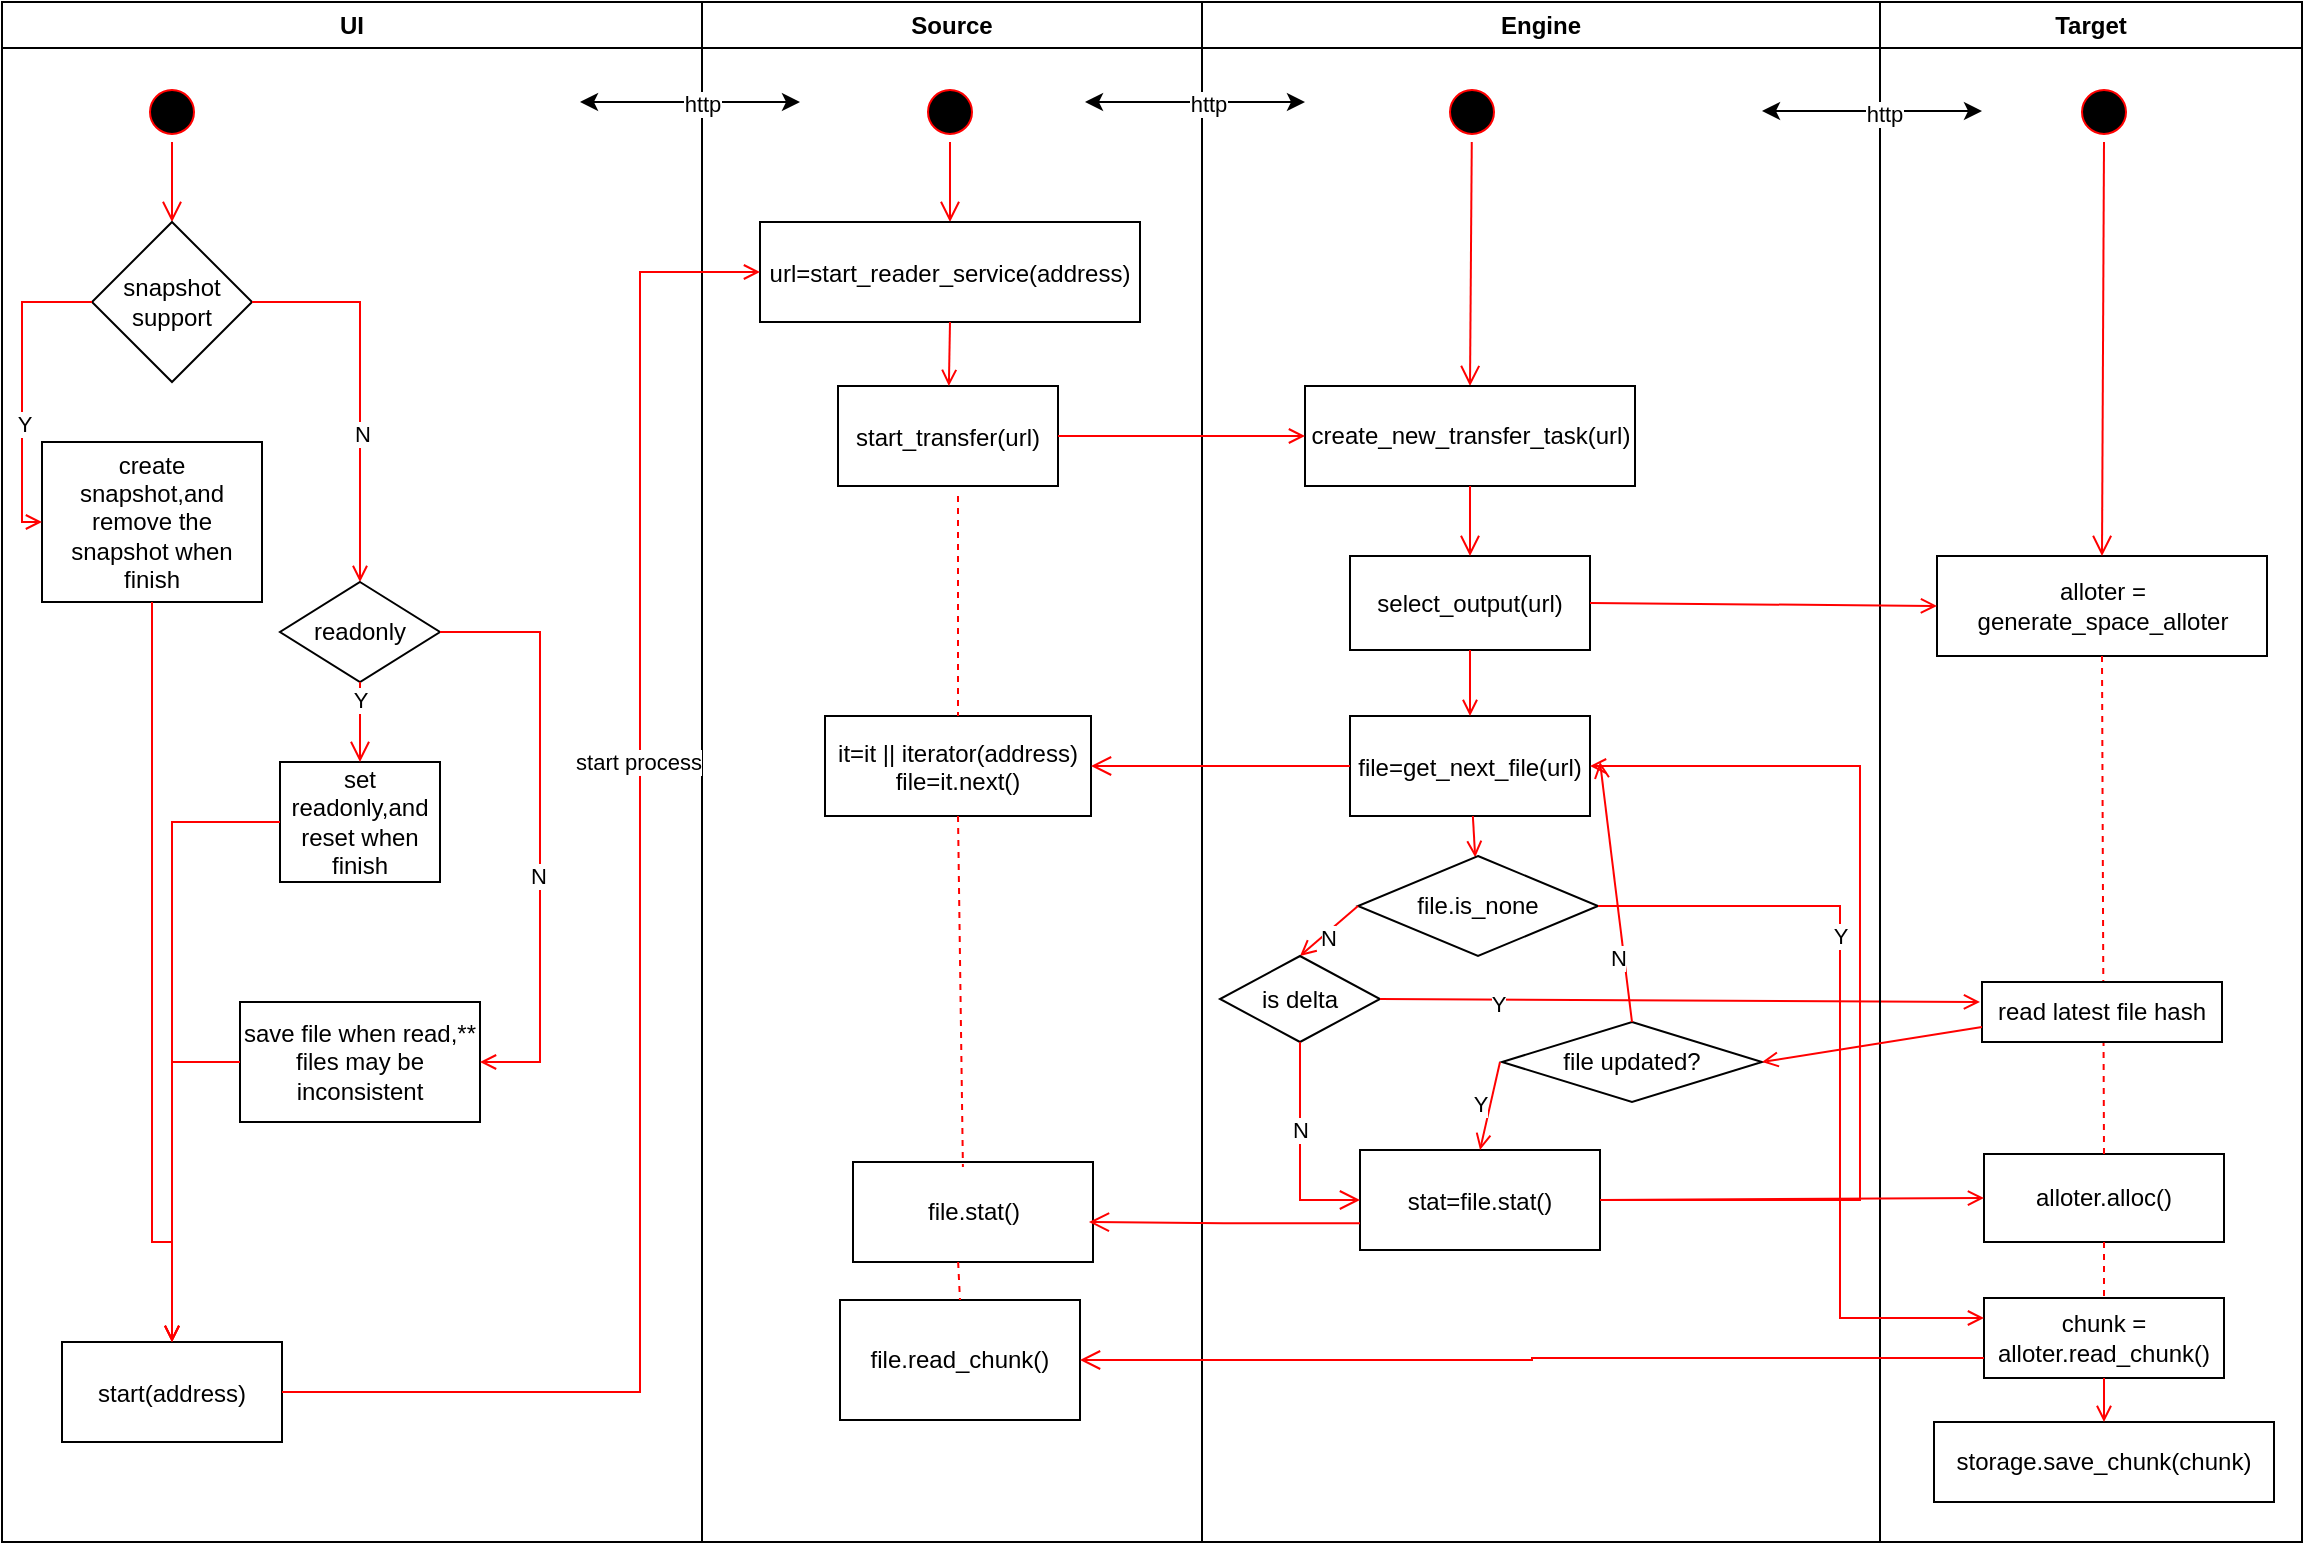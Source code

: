 <mxfile version="24.1.0" type="device">
  <diagram name="Page-1" id="e7e014a7-5840-1c2e-5031-d8a46d1fe8dd">
    <mxGraphModel dx="2074" dy="1204" grid="1" gridSize="10" guides="1" tooltips="1" connect="1" arrows="1" fold="1" page="1" pageScale="1" pageWidth="1169" pageHeight="826" background="none" math="0" shadow="0">
      <root>
        <mxCell id="0" />
        <mxCell id="1" parent="0" />
        <mxCell id="2" value="UI" style="swimlane;whiteSpace=wrap" parent="1" vertex="1">
          <mxGeometry x="11" y="120" width="350" height="770" as="geometry" />
        </mxCell>
        <mxCell id="5" value="" style="ellipse;shape=startState;fillColor=#000000;strokeColor=#ff0000;" parent="2" vertex="1">
          <mxGeometry x="70" y="40" width="30" height="30" as="geometry" />
        </mxCell>
        <mxCell id="6" value="" style="edgeStyle=elbowEdgeStyle;elbow=horizontal;verticalAlign=bottom;endArrow=open;endSize=8;strokeColor=#FF0000;endFill=1;rounded=0;entryX=0.5;entryY=0;entryDx=0;entryDy=0;" parent="2" source="5" target="5YRIYOnIGHO2y424pPSx-42" edge="1">
          <mxGeometry x="100" y="40" as="geometry">
            <mxPoint x="85" y="160" as="targetPoint" />
          </mxGeometry>
        </mxCell>
        <mxCell id="7" value="start(address)" style="" parent="2" vertex="1">
          <mxGeometry x="30" y="670" width="110" height="50" as="geometry" />
        </mxCell>
        <mxCell id="5YRIYOnIGHO2y424pPSx-42" value="snapshot support" style="rhombus;whiteSpace=wrap;html=1;" parent="2" vertex="1">
          <mxGeometry x="45" y="110" width="80" height="80" as="geometry" />
        </mxCell>
        <mxCell id="5YRIYOnIGHO2y424pPSx-43" value="create snapshot,and remove the snapshot when finish" style="rounded=0;whiteSpace=wrap;html=1;" parent="2" vertex="1">
          <mxGeometry x="20" y="220" width="110" height="80" as="geometry" />
        </mxCell>
        <mxCell id="5YRIYOnIGHO2y424pPSx-44" value="" style="edgeStyle=elbowEdgeStyle;elbow=horizontal;strokeColor=#FF0000;endArrow=open;endFill=1;rounded=0;entryX=0;entryY=0.5;entryDx=0;entryDy=0;exitX=0;exitY=0.5;exitDx=0;exitDy=0;" parent="2" source="5YRIYOnIGHO2y424pPSx-42" target="5YRIYOnIGHO2y424pPSx-43" edge="1">
          <mxGeometry width="100" height="100" relative="1" as="geometry">
            <mxPoint x="40" y="150" as="sourcePoint" />
            <mxPoint x="20" y="260" as="targetPoint" />
            <Array as="points">
              <mxPoint x="10" y="210" />
            </Array>
          </mxGeometry>
        </mxCell>
        <mxCell id="5YRIYOnIGHO2y424pPSx-45" value="Y" style="edgeLabel;html=1;align=center;verticalAlign=middle;resizable=0;points=[];" parent="5YRIYOnIGHO2y424pPSx-44" vertex="1" connectable="0">
          <mxGeometry x="0.236" y="1" relative="1" as="geometry">
            <mxPoint as="offset" />
          </mxGeometry>
        </mxCell>
        <mxCell id="5YRIYOnIGHO2y424pPSx-47" value="" style="edgeStyle=orthogonalEdgeStyle;elbow=horizontal;strokeColor=#FF0000;endArrow=open;endFill=1;rounded=0;exitX=1;exitY=0.5;exitDx=0;exitDy=0;entryX=0.5;entryY=0;entryDx=0;entryDy=0;" parent="2" source="5YRIYOnIGHO2y424pPSx-42" target="5YRIYOnIGHO2y424pPSx-49" edge="1">
          <mxGeometry width="100" height="100" relative="1" as="geometry">
            <mxPoint x="155" y="210" as="sourcePoint" />
            <mxPoint x="116.25" y="300" as="targetPoint" />
          </mxGeometry>
        </mxCell>
        <mxCell id="5YRIYOnIGHO2y424pPSx-48" value="N" style="edgeLabel;html=1;align=center;verticalAlign=middle;resizable=0;points=[];" parent="5YRIYOnIGHO2y424pPSx-47" vertex="1" connectable="0">
          <mxGeometry x="0.236" y="1" relative="1" as="geometry">
            <mxPoint as="offset" />
          </mxGeometry>
        </mxCell>
        <mxCell id="5YRIYOnIGHO2y424pPSx-49" value="readonly" style="rhombus;whiteSpace=wrap;html=1;" parent="2" vertex="1">
          <mxGeometry x="139" y="290" width="80" height="50" as="geometry" />
        </mxCell>
        <mxCell id="5YRIYOnIGHO2y424pPSx-50" value="set readonly,and reset when finish" style="rounded=0;whiteSpace=wrap;html=1;" parent="2" vertex="1">
          <mxGeometry x="139" y="380" width="80" height="60" as="geometry" />
        </mxCell>
        <mxCell id="5YRIYOnIGHO2y424pPSx-51" value="" style="edgeStyle=elbowEdgeStyle;elbow=horizontal;verticalAlign=bottom;endArrow=open;endSize=8;strokeColor=#FF0000;endFill=1;rounded=0" parent="2" edge="1">
          <mxGeometry x="30" y="-100" as="geometry">
            <mxPoint x="179" y="380" as="targetPoint" />
            <mxPoint x="179" y="340" as="sourcePoint" />
          </mxGeometry>
        </mxCell>
        <mxCell id="5YRIYOnIGHO2y424pPSx-52" value="Y" style="edgeLabel;html=1;align=center;verticalAlign=middle;resizable=0;points=[];" parent="5YRIYOnIGHO2y424pPSx-51" vertex="1" connectable="0">
          <mxGeometry relative="1" as="geometry">
            <mxPoint y="-11" as="offset" />
          </mxGeometry>
        </mxCell>
        <mxCell id="5YRIYOnIGHO2y424pPSx-56" value="" style="edgeStyle=elbowEdgeStyle;strokeColor=#FF0000;endArrow=open;endFill=1;rounded=0;exitX=0.5;exitY=1;exitDx=0;exitDy=0;entryX=0.5;entryY=0;entryDx=0;entryDy=0;elbow=vertical;" parent="2" source="5YRIYOnIGHO2y424pPSx-43" target="7" edge="1">
          <mxGeometry width="100" height="100" relative="1" as="geometry">
            <mxPoint x="45" y="810" as="sourcePoint" />
            <mxPoint x="80" y="630" as="targetPoint" />
            <Array as="points">
              <mxPoint x="50" y="620" />
            </Array>
          </mxGeometry>
        </mxCell>
        <mxCell id="5YRIYOnIGHO2y424pPSx-59" value="save file when read,** files may be inconsistent" style="rounded=0;whiteSpace=wrap;html=1;" parent="2" vertex="1">
          <mxGeometry x="119" y="500" width="120" height="60" as="geometry" />
        </mxCell>
        <mxCell id="5YRIYOnIGHO2y424pPSx-61" value="" style="edgeStyle=elbowEdgeStyle;elbow=horizontal;strokeColor=#FF0000;endArrow=open;endFill=1;rounded=0;exitX=1;exitY=0.5;exitDx=0;exitDy=0;entryX=1;entryY=0.5;entryDx=0;entryDy=0;" parent="2" source="5YRIYOnIGHO2y424pPSx-49" target="5YRIYOnIGHO2y424pPSx-59" edge="1">
          <mxGeometry width="100" height="100" relative="1" as="geometry">
            <mxPoint x="141.5" y="310" as="sourcePoint" />
            <mxPoint x="249" y="530" as="targetPoint" />
            <Array as="points">
              <mxPoint x="269" y="420" />
            </Array>
          </mxGeometry>
        </mxCell>
        <mxCell id="5YRIYOnIGHO2y424pPSx-63" value="N" style="edgeLabel;html=1;align=center;verticalAlign=middle;resizable=0;points=[];" parent="5YRIYOnIGHO2y424pPSx-61" vertex="1" connectable="0">
          <mxGeometry x="0.167" y="-1" relative="1" as="geometry">
            <mxPoint as="offset" />
          </mxGeometry>
        </mxCell>
        <mxCell id="5YRIYOnIGHO2y424pPSx-66" value="" style="edgeStyle=orthogonalEdgeStyle;strokeColor=#FF0000;endArrow=open;endFill=1;rounded=0;entryX=0.5;entryY=0;entryDx=0;entryDy=0;exitX=0;exitY=0.5;exitDx=0;exitDy=0;" parent="2" source="5YRIYOnIGHO2y424pPSx-50" target="7" edge="1">
          <mxGeometry width="100" height="100" relative="1" as="geometry">
            <mxPoint x="140" y="320" as="sourcePoint" />
            <mxPoint x="140" y="690" as="targetPoint" />
            <Array as="points">
              <mxPoint x="85" y="410" />
            </Array>
          </mxGeometry>
        </mxCell>
        <mxCell id="5YRIYOnIGHO2y424pPSx-67" value="" style="edgeStyle=orthogonalEdgeStyle;strokeColor=#FF0000;endArrow=open;endFill=1;rounded=0;entryX=0.5;entryY=0;entryDx=0;entryDy=0;exitX=0;exitY=0.5;exitDx=0;exitDy=0;" parent="2" source="5YRIYOnIGHO2y424pPSx-59" target="7" edge="1">
          <mxGeometry width="100" height="100" relative="1" as="geometry">
            <mxPoint x="173" y="440" as="sourcePoint" />
            <mxPoint x="119" y="700" as="targetPoint" />
            <Array as="points" />
          </mxGeometry>
        </mxCell>
        <mxCell id="3" value="Source" style="swimlane;whiteSpace=wrap" parent="1" vertex="1">
          <mxGeometry x="361" y="120" width="250" height="770" as="geometry" />
        </mxCell>
        <mxCell id="13" value="" style="ellipse;shape=startState;fillColor=#000000;strokeColor=#ff0000;" parent="3" vertex="1">
          <mxGeometry x="109" y="40" width="30" height="30" as="geometry" />
        </mxCell>
        <mxCell id="14" value="" style="edgeStyle=elbowEdgeStyle;elbow=horizontal;verticalAlign=bottom;endArrow=open;endSize=8;strokeColor=#FF0000;endFill=1;rounded=0" parent="3" source="13" edge="1">
          <mxGeometry x="40" y="20" as="geometry">
            <mxPoint x="124" y="110" as="targetPoint" />
            <mxPoint x="124" y="70" as="sourcePoint" />
          </mxGeometry>
        </mxCell>
        <mxCell id="15" value="url=start_reader_service(address)" style="" parent="3" vertex="1">
          <mxGeometry x="29" y="110" width="190" height="50" as="geometry" />
        </mxCell>
        <mxCell id="16" value="start_transfer(url)" style="" parent="3" vertex="1">
          <mxGeometry x="68" y="192" width="110" height="50" as="geometry" />
        </mxCell>
        <mxCell id="17" value="" style="endArrow=open;strokeColor=#FF0000;endFill=1;rounded=0" parent="3" target="16" edge="1">
          <mxGeometry relative="1" as="geometry">
            <mxPoint x="124" y="160" as="sourcePoint" />
          </mxGeometry>
        </mxCell>
        <mxCell id="18" value="it=it || iterator(address)&#xa;file=it.next()" style="" parent="3" vertex="1">
          <mxGeometry x="61.5" y="357" width="133" height="50" as="geometry" />
        </mxCell>
        <mxCell id="32" value="" style="endArrow=none;strokeColor=#FF0000;endFill=0;rounded=0;dashed=1;entryX=0.5;entryY=0;entryDx=0;entryDy=0;" parent="3" target="18" edge="1">
          <mxGeometry relative="1" as="geometry">
            <mxPoint x="128" y="247" as="sourcePoint" />
            <mxPoint x="128" y="287" as="targetPoint" />
          </mxGeometry>
        </mxCell>
        <mxCell id="CguCu8YsI3yu1mB0ZQNF-57" value="file.stat()" style="rounded=0;whiteSpace=wrap;html=1;" parent="3" vertex="1">
          <mxGeometry x="75.5" y="580" width="120" height="50" as="geometry" />
        </mxCell>
        <mxCell id="CguCu8YsI3yu1mB0ZQNF-58" value="" style="endArrow=none;strokeColor=#FF0000;endFill=0;rounded=0;dashed=1;entryX=0.458;entryY=0.05;entryDx=0;entryDy=0;entryPerimeter=0;exitX=0.5;exitY=1;exitDx=0;exitDy=0;" parent="3" source="18" target="CguCu8YsI3yu1mB0ZQNF-57" edge="1">
          <mxGeometry relative="1" as="geometry">
            <mxPoint x="131" y="370" as="sourcePoint" />
            <mxPoint x="131" y="410" as="targetPoint" />
          </mxGeometry>
        </mxCell>
        <mxCell id="FWJEJCKYlN4or7lVuNc1-59" value="file.read_chunk()" style="rounded=0;whiteSpace=wrap;html=1;" parent="3" vertex="1">
          <mxGeometry x="69" y="649" width="120" height="60" as="geometry" />
        </mxCell>
        <mxCell id="FWJEJCKYlN4or7lVuNc1-62" value="" style="endArrow=none;strokeColor=#FF0000;endFill=0;rounded=0;dashed=1;entryX=0.5;entryY=0;entryDx=0;entryDy=0;exitX=0.438;exitY=1;exitDx=0;exitDy=0;exitPerimeter=0;" parent="3" source="CguCu8YsI3yu1mB0ZQNF-57" target="FWJEJCKYlN4or7lVuNc1-59" edge="1">
          <mxGeometry relative="1" as="geometry">
            <mxPoint x="129" y="600" as="sourcePoint" />
            <mxPoint x="130.27" y="693" as="targetPoint" />
          </mxGeometry>
        </mxCell>
        <mxCell id="4" value="Engine" style="swimlane;whiteSpace=wrap" parent="1" vertex="1">
          <mxGeometry x="611" y="120" width="339" height="770" as="geometry" />
        </mxCell>
        <mxCell id="33" value="file=get_next_file(url)" style="" parent="4" vertex="1">
          <mxGeometry x="74" y="357" width="120" height="50" as="geometry" />
        </mxCell>
        <mxCell id="39" value="" style="endArrow=open;strokeColor=#FF0000;endFill=1;rounded=0" parent="4" source="33" target="FWJEJCKYlN4or7lVuNc1-50" edge="1">
          <mxGeometry relative="1" as="geometry">
            <mxPoint x="209" y="437" as="targetPoint" />
          </mxGeometry>
        </mxCell>
        <mxCell id="CguCu8YsI3yu1mB0ZQNF-49" value="" style="ellipse;shape=startState;fillColor=#000000;strokeColor=#ff0000;" parent="4" vertex="1">
          <mxGeometry x="120" y="40" width="30" height="30" as="geometry" />
        </mxCell>
        <mxCell id="CguCu8YsI3yu1mB0ZQNF-50" value="" style="elbow=horizontal;verticalAlign=bottom;endArrow=open;endSize=8;strokeColor=#FF0000;endFill=1;rounded=0;entryX=0.5;entryY=0;entryDx=0;entryDy=0;" parent="4" source="CguCu8YsI3yu1mB0ZQNF-49" target="CguCu8YsI3yu1mB0ZQNF-51" edge="1">
          <mxGeometry x="-530" y="-100" as="geometry">
            <mxPoint x="135" y="180" as="targetPoint" />
            <mxPoint x="134.5" y="80" as="sourcePoint" />
          </mxGeometry>
        </mxCell>
        <mxCell id="CguCu8YsI3yu1mB0ZQNF-51" value="create_new_transfer_task(url)" style="rounded=0;whiteSpace=wrap;html=1;" parent="4" vertex="1">
          <mxGeometry x="51.5" y="192" width="165" height="50" as="geometry" />
        </mxCell>
        <mxCell id="CguCu8YsI3yu1mB0ZQNF-59" value="stat=file.stat()" style="" parent="4" vertex="1">
          <mxGeometry x="79" y="574" width="120" height="50" as="geometry" />
        </mxCell>
        <mxCell id="CguCu8YsI3yu1mB0ZQNF-43" value="" style="edgeStyle=elbowEdgeStyle;elbow=horizontal;strokeColor=#FF0000;endArrow=open;endFill=1;rounded=0;exitX=1;exitY=0.5;exitDx=0;exitDy=0;entryX=1;entryY=0.5;entryDx=0;entryDy=0;" parent="4" source="CguCu8YsI3yu1mB0ZQNF-59" target="33" edge="1">
          <mxGeometry width="100" height="100" relative="1" as="geometry">
            <mxPoint x="220" y="535" as="sourcePoint" />
            <mxPoint x="140" y="375" as="targetPoint" />
            <Array as="points">
              <mxPoint x="329" y="490" />
            </Array>
          </mxGeometry>
        </mxCell>
        <mxCell id="CguCu8YsI3yu1mB0ZQNF-72" value="select_output(url)" style="rounded=0;whiteSpace=wrap;html=1;" parent="4" vertex="1">
          <mxGeometry x="74" y="277" width="120" height="47" as="geometry" />
        </mxCell>
        <mxCell id="CguCu8YsI3yu1mB0ZQNF-74" value="" style="edgeStyle=elbowEdgeStyle;elbow=horizontal;verticalAlign=bottom;endArrow=open;endSize=8;strokeColor=#FF0000;endFill=1;rounded=0;exitX=0.5;exitY=1;exitDx=0;exitDy=0;entryX=0.5;entryY=0;entryDx=0;entryDy=0;" parent="4" source="CguCu8YsI3yu1mB0ZQNF-51" target="CguCu8YsI3yu1mB0ZQNF-72" edge="1">
          <mxGeometry x="-1100" y="-220" as="geometry">
            <mxPoint x="239" y="237" as="targetPoint" />
            <mxPoint x="239" y="87" as="sourcePoint" />
          </mxGeometry>
        </mxCell>
        <mxCell id="CguCu8YsI3yu1mB0ZQNF-75" value="" style="endArrow=open;strokeColor=#FF0000;endFill=1;rounded=0;exitX=0.5;exitY=1;exitDx=0;exitDy=0;" parent="4" source="CguCu8YsI3yu1mB0ZQNF-72" edge="1">
          <mxGeometry relative="1" as="geometry">
            <mxPoint x="133.5" y="330" as="sourcePoint" />
            <mxPoint x="134" y="357" as="targetPoint" />
          </mxGeometry>
        </mxCell>
        <mxCell id="FWJEJCKYlN4or7lVuNc1-50" value="file.is_none" style="rhombus;whiteSpace=wrap;html=1;" parent="4" vertex="1">
          <mxGeometry x="78" y="427" width="120" height="50" as="geometry" />
        </mxCell>
        <mxCell id="FWJEJCKYlN4or7lVuNc1-52" value="" style="endArrow=open;strokeColor=#FF0000;endFill=1;rounded=0;exitX=0;exitY=0.5;exitDx=0;exitDy=0;entryX=0.5;entryY=0;entryDx=0;entryDy=0;" parent="4" source="FWJEJCKYlN4or7lVuNc1-50" target="5YRIYOnIGHO2y424pPSx-69" edge="1">
          <mxGeometry relative="1" as="geometry">
            <mxPoint x="135.98" y="531" as="targetPoint" />
            <mxPoint x="133.98" y="510" as="sourcePoint" />
          </mxGeometry>
        </mxCell>
        <mxCell id="FWJEJCKYlN4or7lVuNc1-54" value="N" style="edgeLabel;html=1;align=center;verticalAlign=middle;resizable=0;points=[];" parent="FWJEJCKYlN4or7lVuNc1-52" vertex="1" connectable="0">
          <mxGeometry x="0.151" y="2" relative="1" as="geometry">
            <mxPoint as="offset" />
          </mxGeometry>
        </mxCell>
        <mxCell id="5YRIYOnIGHO2y424pPSx-69" value="is delta" style="rhombus;whiteSpace=wrap;html=1;" parent="4" vertex="1">
          <mxGeometry x="9" y="477" width="80" height="43" as="geometry" />
        </mxCell>
        <mxCell id="5YRIYOnIGHO2y424pPSx-71" value="" style="edgeStyle=elbowEdgeStyle;elbow=horizontal;verticalAlign=bottom;endArrow=open;endSize=8;strokeColor=#FF0000;endFill=1;rounded=0;exitX=0.5;exitY=1;exitDx=0;exitDy=0;" parent="4" source="5YRIYOnIGHO2y424pPSx-69" target="CguCu8YsI3yu1mB0ZQNF-59" edge="1">
          <mxGeometry x="-581" y="-220" as="geometry">
            <mxPoint x="58.5" y="560" as="targetPoint" />
            <mxPoint x="58.5" y="520" as="sourcePoint" />
            <Array as="points">
              <mxPoint x="49" y="560" />
            </Array>
          </mxGeometry>
        </mxCell>
        <mxCell id="5YRIYOnIGHO2y424pPSx-72" value="N" style="edgeLabel;html=1;align=center;verticalAlign=middle;resizable=0;points=[];" parent="5YRIYOnIGHO2y424pPSx-71" vertex="1" connectable="0">
          <mxGeometry relative="1" as="geometry">
            <mxPoint y="-11" as="offset" />
          </mxGeometry>
        </mxCell>
        <mxCell id="CguCu8YsI3yu1mB0ZQNF-60" value="" style="edgeStyle=elbowEdgeStyle;elbow=horizontal;verticalAlign=bottom;endArrow=open;endSize=8;strokeColor=#FF0000;endFill=1;rounded=0;exitX=0;exitY=0.5;exitDx=0;exitDy=0;entryX=0.983;entryY=0.367;entryDx=0;entryDy=0;entryPerimeter=0;" parent="4" edge="1">
          <mxGeometry x="-1781" y="-340" as="geometry">
            <mxPoint x="-56.54" y="610.0" as="targetPoint" />
            <mxPoint x="79" y="610.65" as="sourcePoint" />
            <Array as="points">
              <mxPoint x="11" y="621.65" />
            </Array>
          </mxGeometry>
        </mxCell>
        <mxCell id="5YRIYOnIGHO2y424pPSx-74" value="" style="endArrow=open;strokeColor=#FF0000;endFill=1;rounded=0;exitX=1;exitY=0.5;exitDx=0;exitDy=0;" parent="4" source="5YRIYOnIGHO2y424pPSx-69" edge="1">
          <mxGeometry relative="1" as="geometry">
            <mxPoint x="139" y="499" as="sourcePoint" />
            <mxPoint x="389" y="500" as="targetPoint" />
          </mxGeometry>
        </mxCell>
        <mxCell id="5YRIYOnIGHO2y424pPSx-75" value="Y" style="edgeLabel;html=1;align=center;verticalAlign=middle;resizable=0;points=[];" parent="5YRIYOnIGHO2y424pPSx-74" vertex="1" connectable="0">
          <mxGeometry x="-0.607" y="-2" relative="1" as="geometry">
            <mxPoint as="offset" />
          </mxGeometry>
        </mxCell>
        <mxCell id="5YRIYOnIGHO2y424pPSx-77" value="file updated?" style="rhombus;whiteSpace=wrap;html=1;" parent="4" vertex="1">
          <mxGeometry x="150" y="510" width="130" height="40" as="geometry" />
        </mxCell>
        <mxCell id="5YRIYOnIGHO2y424pPSx-79" value="" style="endArrow=open;strokeColor=#FF0000;endFill=1;rounded=0;entryX=0.5;entryY=0;entryDx=0;entryDy=0;" parent="4" target="CguCu8YsI3yu1mB0ZQNF-59" edge="1">
          <mxGeometry relative="1" as="geometry">
            <mxPoint x="149" y="530" as="sourcePoint" />
            <mxPoint x="409" y="561.5" as="targetPoint" />
          </mxGeometry>
        </mxCell>
        <mxCell id="5YRIYOnIGHO2y424pPSx-80" value="Y" style="edgeLabel;html=1;align=center;verticalAlign=middle;resizable=0;points=[];" parent="5YRIYOnIGHO2y424pPSx-79" vertex="1" connectable="0">
          <mxGeometry x="-0.607" y="-2" relative="1" as="geometry">
            <mxPoint x="-6" y="12" as="offset" />
          </mxGeometry>
        </mxCell>
        <mxCell id="5YRIYOnIGHO2y424pPSx-81" value="" style="endArrow=open;strokeColor=#FF0000;endFill=1;rounded=0;exitX=0.5;exitY=0;exitDx=0;exitDy=0;" parent="4" source="5YRIYOnIGHO2y424pPSx-77" edge="1">
          <mxGeometry relative="1" as="geometry">
            <mxPoint x="239" y="450" as="sourcePoint" />
            <mxPoint x="199" y="380" as="targetPoint" />
          </mxGeometry>
        </mxCell>
        <mxCell id="5YRIYOnIGHO2y424pPSx-82" value="N" style="edgeLabel;html=1;align=center;verticalAlign=middle;resizable=0;points=[];" parent="5YRIYOnIGHO2y424pPSx-81" vertex="1" connectable="0">
          <mxGeometry x="-0.607" y="-2" relative="1" as="geometry">
            <mxPoint x="-6" y="-7" as="offset" />
          </mxGeometry>
        </mxCell>
        <mxCell id="JHUbbDQbZnptLvGb7uCV-41" value="" style="endArrow=classic;startArrow=classic;html=1;rounded=0;" parent="4" edge="1">
          <mxGeometry width="50" height="50" relative="1" as="geometry">
            <mxPoint x="-58.5" y="50" as="sourcePoint" />
            <mxPoint x="51.5" y="50" as="targetPoint" />
          </mxGeometry>
        </mxCell>
        <mxCell id="JHUbbDQbZnptLvGb7uCV-42" value="http" style="edgeLabel;html=1;align=center;verticalAlign=middle;resizable=0;points=[];" parent="JHUbbDQbZnptLvGb7uCV-41" vertex="1" connectable="0">
          <mxGeometry x="0.473" y="-1" relative="1" as="geometry">
            <mxPoint x="-20" as="offset" />
          </mxGeometry>
        </mxCell>
        <mxCell id="CguCu8YsI3yu1mB0ZQNF-41" value="Target" style="swimlane;whiteSpace=wrap" parent="1" vertex="1">
          <mxGeometry x="950" y="120" width="211" height="770" as="geometry" />
        </mxCell>
        <mxCell id="CguCu8YsI3yu1mB0ZQNF-61" value="" style="ellipse;shape=startState;fillColor=#000000;strokeColor=#ff0000;" parent="CguCu8YsI3yu1mB0ZQNF-41" vertex="1">
          <mxGeometry x="97" y="40" width="30" height="30" as="geometry" />
        </mxCell>
        <mxCell id="CguCu8YsI3yu1mB0ZQNF-62" value="alloter = generate_space_alloter" style="rounded=0;whiteSpace=wrap;html=1;" parent="CguCu8YsI3yu1mB0ZQNF-41" vertex="1">
          <mxGeometry x="28.5" y="277" width="165" height="50" as="geometry" />
        </mxCell>
        <mxCell id="CguCu8YsI3yu1mB0ZQNF-77" value="" style="elbow=horizontal;verticalAlign=bottom;endArrow=open;endSize=8;strokeColor=#FF0000;endFill=1;rounded=0;exitX=0.5;exitY=1;exitDx=0;exitDy=0;entryX=0.5;entryY=0;entryDx=0;entryDy=0;" parent="CguCu8YsI3yu1mB0ZQNF-41" source="CguCu8YsI3yu1mB0ZQNF-61" target="CguCu8YsI3yu1mB0ZQNF-62" edge="1">
          <mxGeometry x="-1380" y="-220" as="geometry">
            <mxPoint x="111.5" y="250" as="targetPoint" />
            <mxPoint x="111.5" y="100" as="sourcePoint" />
          </mxGeometry>
        </mxCell>
        <mxCell id="FWJEJCKYlN4or7lVuNc1-39" value="alloter.alloc()" style="rounded=0;whiteSpace=wrap;html=1;" parent="CguCu8YsI3yu1mB0ZQNF-41" vertex="1">
          <mxGeometry x="52" y="576" width="120" height="44" as="geometry" />
        </mxCell>
        <mxCell id="FWJEJCKYlN4or7lVuNc1-42" value="" style="endArrow=none;strokeColor=#FF0000;endFill=0;rounded=0;dashed=1;entryX=0.5;entryY=0;entryDx=0;entryDy=0;exitX=0.5;exitY=1;exitDx=0;exitDy=0;" parent="CguCu8YsI3yu1mB0ZQNF-41" source="CguCu8YsI3yu1mB0ZQNF-62" target="FWJEJCKYlN4or7lVuNc1-39" edge="1">
          <mxGeometry relative="1" as="geometry">
            <mxPoint x="111.5" y="350" as="sourcePoint" />
            <mxPoint x="111.5" y="460" as="targetPoint" />
          </mxGeometry>
        </mxCell>
        <mxCell id="FWJEJCKYlN4or7lVuNc1-49" value="chunk = alloter.read_chunk()" style="rounded=0;whiteSpace=wrap;html=1;" parent="CguCu8YsI3yu1mB0ZQNF-41" vertex="1">
          <mxGeometry x="52" y="648" width="120" height="40" as="geometry" />
        </mxCell>
        <mxCell id="FWJEJCKYlN4or7lVuNc1-64" value="storage.save_chunk(chunk)" style="rounded=0;whiteSpace=wrap;html=1;" parent="CguCu8YsI3yu1mB0ZQNF-41" vertex="1">
          <mxGeometry x="27" y="710" width="170" height="40" as="geometry" />
        </mxCell>
        <mxCell id="FWJEJCKYlN4or7lVuNc1-67" value="" style="endArrow=open;strokeColor=#FF0000;endFill=1;rounded=0;exitX=0.5;exitY=1;exitDx=0;exitDy=0;" parent="CguCu8YsI3yu1mB0ZQNF-41" source="FWJEJCKYlN4or7lVuNc1-49" target="FWJEJCKYlN4or7lVuNc1-64" edge="1">
          <mxGeometry relative="1" as="geometry">
            <mxPoint x="111.5" y="700" as="sourcePoint" />
            <mxPoint x="112" y="727" as="targetPoint" />
          </mxGeometry>
        </mxCell>
        <mxCell id="5YRIYOnIGHO2y424pPSx-68" value="" style="endArrow=none;strokeColor=#FF0000;endFill=0;rounded=0;dashed=1;entryX=0.5;entryY=0;entryDx=0;entryDy=0;exitX=0.5;exitY=1;exitDx=0;exitDy=0;" parent="CguCu8YsI3yu1mB0ZQNF-41" source="FWJEJCKYlN4or7lVuNc1-39" target="FWJEJCKYlN4or7lVuNc1-49" edge="1">
          <mxGeometry relative="1" as="geometry">
            <mxPoint x="250" y="360" as="sourcePoint" />
            <mxPoint x="251" y="597" as="targetPoint" />
          </mxGeometry>
        </mxCell>
        <mxCell id="5YRIYOnIGHO2y424pPSx-73" value="read latest file hash" style="rounded=0;whiteSpace=wrap;html=1;" parent="CguCu8YsI3yu1mB0ZQNF-41" vertex="1">
          <mxGeometry x="51" y="490" width="120" height="30" as="geometry" />
        </mxCell>
        <mxCell id="JHUbbDQbZnptLvGb7uCV-43" value="" style="endArrow=classic;startArrow=classic;html=1;rounded=0;" parent="CguCu8YsI3yu1mB0ZQNF-41" edge="1">
          <mxGeometry width="50" height="50" relative="1" as="geometry">
            <mxPoint x="-59" y="54.5" as="sourcePoint" />
            <mxPoint x="51" y="54.5" as="targetPoint" />
          </mxGeometry>
        </mxCell>
        <mxCell id="JHUbbDQbZnptLvGb7uCV-44" value="http" style="edgeLabel;html=1;align=center;verticalAlign=middle;resizable=0;points=[];" parent="JHUbbDQbZnptLvGb7uCV-43" vertex="1" connectable="0">
          <mxGeometry x="0.473" y="-1" relative="1" as="geometry">
            <mxPoint x="-20" as="offset" />
          </mxGeometry>
        </mxCell>
        <mxCell id="CguCu8YsI3yu1mB0ZQNF-56" value="" style="edgeStyle=elbowEdgeStyle;elbow=horizontal;verticalAlign=bottom;endArrow=open;endSize=8;strokeColor=#FF0000;endFill=1;rounded=0;exitX=0;exitY=0.5;exitDx=0;exitDy=0;entryX=1;entryY=0.5;entryDx=0;entryDy=0;" parent="1" source="33" target="18" edge="1">
          <mxGeometry x="-1100" y="-220" as="geometry">
            <mxPoint x="760.5" y="612" as="targetPoint" />
            <mxPoint x="760" y="532" as="sourcePoint" />
          </mxGeometry>
        </mxCell>
        <mxCell id="CguCu8YsI3yu1mB0ZQNF-76" value="" style="endArrow=open;strokeColor=#FF0000;endFill=1;rounded=0;exitX=1;exitY=0.5;exitDx=0;exitDy=0;entryX=0;entryY=0.5;entryDx=0;entryDy=0;" parent="1" source="CguCu8YsI3yu1mB0ZQNF-72" target="CguCu8YsI3yu1mB0ZQNF-62" edge="1">
          <mxGeometry relative="1" as="geometry">
            <mxPoint x="930" y="367" as="sourcePoint" />
            <mxPoint x="930" y="427" as="targetPoint" />
          </mxGeometry>
        </mxCell>
        <mxCell id="FWJEJCKYlN4or7lVuNc1-41" value="" style="endArrow=open;strokeColor=#FF0000;endFill=1;rounded=0;exitX=1;exitY=0.5;exitDx=0;exitDy=0;entryX=0;entryY=0.5;entryDx=0;entryDy=0;" parent="1" source="CguCu8YsI3yu1mB0ZQNF-59" target="FWJEJCKYlN4or7lVuNc1-39" edge="1">
          <mxGeometry relative="1" as="geometry">
            <mxPoint x="831" y="613.75" as="sourcePoint" />
            <mxPoint x="974" y="614.75" as="targetPoint" />
          </mxGeometry>
        </mxCell>
        <mxCell id="FWJEJCKYlN4or7lVuNc1-57" value="" style="edgeStyle=elbowEdgeStyle;elbow=horizontal;strokeColor=#FF0000;endArrow=open;endFill=1;rounded=0;exitX=1;exitY=0.5;exitDx=0;exitDy=0;entryX=0;entryY=0.25;entryDx=0;entryDy=0;" parent="1" source="FWJEJCKYlN4or7lVuNc1-50" target="FWJEJCKYlN4or7lVuNc1-49" edge="1">
          <mxGeometry width="100" height="100" relative="1" as="geometry">
            <mxPoint x="731.5" y="913" as="sourcePoint" />
            <mxPoint x="959" y="789" as="targetPoint" />
            <Array as="points">
              <mxPoint x="930" y="680" />
            </Array>
          </mxGeometry>
        </mxCell>
        <mxCell id="FWJEJCKYlN4or7lVuNc1-58" value="Y" style="edgeLabel;html=1;align=center;verticalAlign=middle;resizable=0;points=[];" parent="FWJEJCKYlN4or7lVuNc1-57" vertex="1" connectable="0">
          <mxGeometry x="-0.322" relative="1" as="geometry">
            <mxPoint as="offset" />
          </mxGeometry>
        </mxCell>
        <mxCell id="FWJEJCKYlN4or7lVuNc1-61" value="" style="edgeStyle=elbowEdgeStyle;elbow=horizontal;verticalAlign=bottom;endArrow=open;endSize=8;strokeColor=#FF0000;endFill=1;rounded=0;exitX=0;exitY=0.75;exitDx=0;exitDy=0;entryX=1;entryY=0.5;entryDx=0;entryDy=0;" parent="1" source="FWJEJCKYlN4or7lVuNc1-49" target="FWJEJCKYlN4or7lVuNc1-59" edge="1">
          <mxGeometry x="-1170" y="-220" as="geometry">
            <mxPoint x="531" y="840" as="targetPoint" />
            <mxPoint x="686" y="840" as="sourcePoint" />
          </mxGeometry>
        </mxCell>
        <mxCell id="5YRIYOnIGHO2y424pPSx-40" value="" style="edgeStyle=elbowEdgeStyle;elbow=horizontal;strokeColor=#FF0000;endArrow=open;endFill=1;rounded=0;exitX=1;exitY=0.5;exitDx=0;exitDy=0;entryX=0;entryY=0.5;entryDx=0;entryDy=0;" parent="1" source="7" target="15" edge="1">
          <mxGeometry width="100" height="100" relative="1" as="geometry">
            <mxPoint x="144" y="683" as="sourcePoint" />
            <mxPoint x="220" y="320" as="targetPoint" />
            <Array as="points">
              <mxPoint x="330" y="550" />
            </Array>
          </mxGeometry>
        </mxCell>
        <mxCell id="5YRIYOnIGHO2y424pPSx-41" value="start process" style="edgeLabel;html=1;align=center;verticalAlign=middle;resizable=0;points=[];" parent="5YRIYOnIGHO2y424pPSx-40" vertex="1" connectable="0">
          <mxGeometry x="0.236" y="1" relative="1" as="geometry">
            <mxPoint as="offset" />
          </mxGeometry>
        </mxCell>
        <mxCell id="CguCu8YsI3yu1mB0ZQNF-52" value="" style="endArrow=open;strokeColor=#FF0000;endFill=1;rounded=0;entryX=0;entryY=0.5;entryDx=0;entryDy=0;exitX=1;exitY=0.5;exitDx=0;exitDy=0;" parent="1" source="16" target="CguCu8YsI3yu1mB0ZQNF-51" edge="1">
          <mxGeometry relative="1" as="geometry">
            <mxPoint x="560" y="337" as="sourcePoint" />
            <mxPoint x="690" y="337" as="targetPoint" />
          </mxGeometry>
        </mxCell>
        <mxCell id="5YRIYOnIGHO2y424pPSx-78" value="" style="endArrow=open;strokeColor=#FF0000;endFill=1;rounded=0;exitX=0;exitY=0.75;exitDx=0;exitDy=0;entryX=1;entryY=0.5;entryDx=0;entryDy=0;" parent="1" source="5YRIYOnIGHO2y424pPSx-73" target="5YRIYOnIGHO2y424pPSx-77" edge="1">
          <mxGeometry relative="1" as="geometry">
            <mxPoint x="1110" y="550.5" as="sourcePoint" />
            <mxPoint x="1284" y="551.5" as="targetPoint" />
          </mxGeometry>
        </mxCell>
        <mxCell id="JHUbbDQbZnptLvGb7uCV-39" value="" style="endArrow=classic;startArrow=classic;html=1;rounded=0;" parent="1" edge="1">
          <mxGeometry width="50" height="50" relative="1" as="geometry">
            <mxPoint x="300" y="170" as="sourcePoint" />
            <mxPoint x="410" y="170" as="targetPoint" />
          </mxGeometry>
        </mxCell>
        <mxCell id="JHUbbDQbZnptLvGb7uCV-40" value="http" style="edgeLabel;html=1;align=center;verticalAlign=middle;resizable=0;points=[];" parent="JHUbbDQbZnptLvGb7uCV-39" vertex="1" connectable="0">
          <mxGeometry x="0.473" y="-1" relative="1" as="geometry">
            <mxPoint x="-20" as="offset" />
          </mxGeometry>
        </mxCell>
      </root>
    </mxGraphModel>
  </diagram>
</mxfile>
